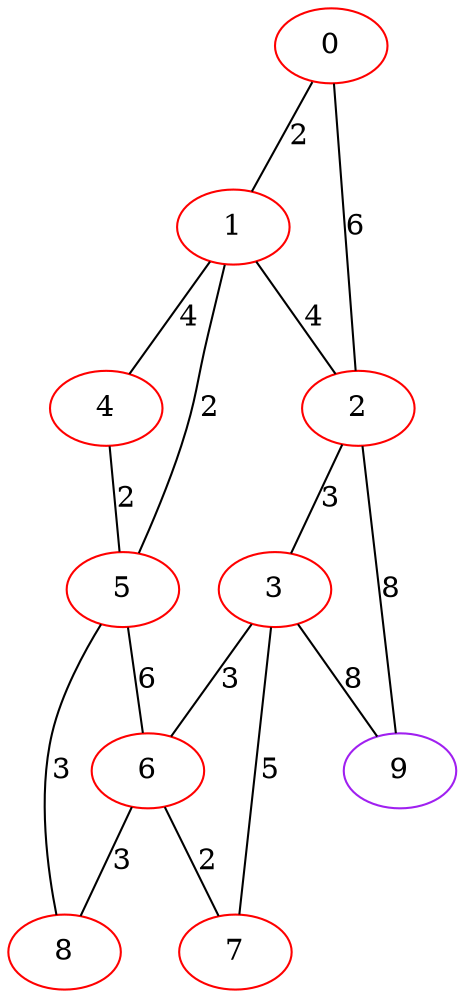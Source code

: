 graph "" {
0 [color=red, weight=1];
1 [color=red, weight=1];
2 [color=red, weight=1];
3 [color=red, weight=1];
4 [color=red, weight=1];
5 [color=red, weight=1];
6 [color=red, weight=1];
7 [color=red, weight=1];
8 [color=red, weight=1];
9 [color=purple, weight=4];
0 -- 1  [key=0, label=2];
0 -- 2  [key=0, label=6];
1 -- 2  [key=0, label=4];
1 -- 4  [key=0, label=4];
1 -- 5  [key=0, label=2];
2 -- 3  [key=0, label=3];
2 -- 9  [key=0, label=8];
3 -- 9  [key=0, label=8];
3 -- 6  [key=0, label=3];
3 -- 7  [key=0, label=5];
4 -- 5  [key=0, label=2];
5 -- 8  [key=0, label=3];
5 -- 6  [key=0, label=6];
6 -- 8  [key=0, label=3];
6 -- 7  [key=0, label=2];
}
